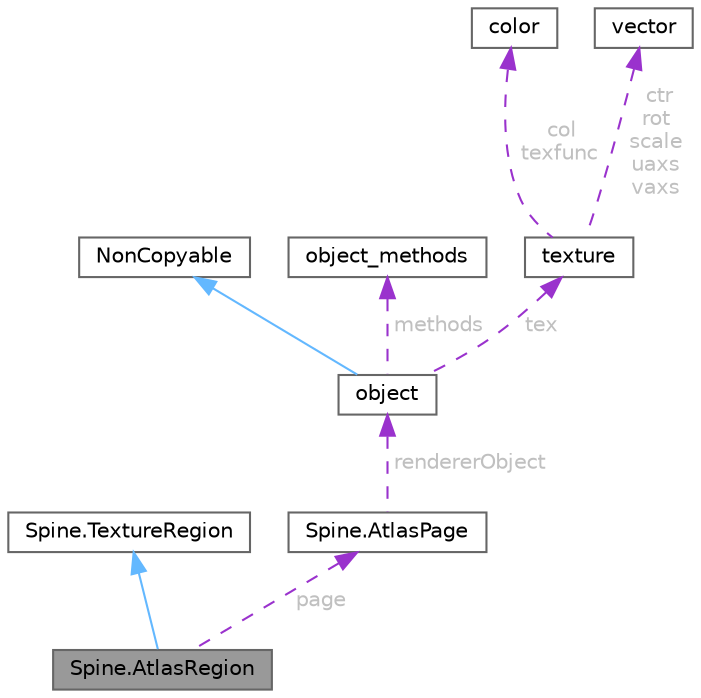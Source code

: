 digraph "Spine.AtlasRegion"
{
 // LATEX_PDF_SIZE
  bgcolor="transparent";
  edge [fontname=Helvetica,fontsize=10,labelfontname=Helvetica,labelfontsize=10];
  node [fontname=Helvetica,fontsize=10,shape=box,height=0.2,width=0.4];
  Node1 [id="Node000001",label="Spine.AtlasRegion",height=0.2,width=0.4,color="gray40", fillcolor="grey60", style="filled", fontcolor="black",tooltip=" "];
  Node2 -> Node1 [id="edge9_Node000001_Node000002",dir="back",color="steelblue1",style="solid",tooltip=" "];
  Node2 [id="Node000002",label="Spine.TextureRegion",height=0.2,width=0.4,color="gray40", fillcolor="white", style="filled",URL="$class_spine_1_1_texture_region.html",tooltip=" "];
  Node3 -> Node1 [id="edge10_Node000001_Node000003",dir="back",color="darkorchid3",style="dashed",tooltip=" ",label=" page",fontcolor="grey" ];
  Node3 [id="Node000003",label="Spine.AtlasPage",height=0.2,width=0.4,color="gray40", fillcolor="white", style="filled",URL="$class_spine_1_1_atlas_page.html",tooltip=" "];
  Node4 -> Node3 [id="edge11_Node000003_Node000004",dir="back",color="darkorchid3",style="dashed",tooltip=" ",label=" rendererObject",fontcolor="grey" ];
  Node4 [id="Node000004",label="object",height=0.2,width=0.4,color="gray40", fillcolor="white", style="filled",URL="$classobject.html",tooltip=" "];
  Node5 -> Node4 [id="edge12_Node000004_Node000005",dir="back",color="steelblue1",style="solid",tooltip=" "];
  Node5 [id="Node000005",label="NonCopyable",height=0.2,width=0.4,color="gray40", fillcolor="white", style="filled",URL="$class_non_copyable.html",tooltip=" "];
  Node6 -> Node4 [id="edge13_Node000004_Node000006",dir="back",color="darkorchid3",style="dashed",tooltip=" ",label=" methods",fontcolor="grey" ];
  Node6 [id="Node000006",label="object_methods",height=0.2,width=0.4,color="gray40", fillcolor="white", style="filled",URL="$structobject__methods.html",tooltip=" "];
  Node7 -> Node4 [id="edge14_Node000004_Node000007",dir="back",color="darkorchid3",style="dashed",tooltip=" ",label=" tex",fontcolor="grey" ];
  Node7 [id="Node000007",label="texture",height=0.2,width=0.4,color="gray40", fillcolor="white", style="filled",URL="$structtexture.html",tooltip=" "];
  Node8 -> Node7 [id="edge15_Node000007_Node000008",dir="back",color="darkorchid3",style="dashed",tooltip=" ",label=" col\ntexfunc",fontcolor="grey" ];
  Node8 [id="Node000008",label="color",height=0.2,width=0.4,color="gray40", fillcolor="white", style="filled",URL="$structcolor.html",tooltip=" "];
  Node9 -> Node7 [id="edge16_Node000007_Node000009",dir="back",color="darkorchid3",style="dashed",tooltip=" ",label=" ctr\nrot\nscale\nuaxs\nvaxs",fontcolor="grey" ];
  Node9 [id="Node000009",label="vector",height=0.2,width=0.4,color="gray40", fillcolor="white", style="filled",URL="$structvector.html",tooltip=" "];
}
